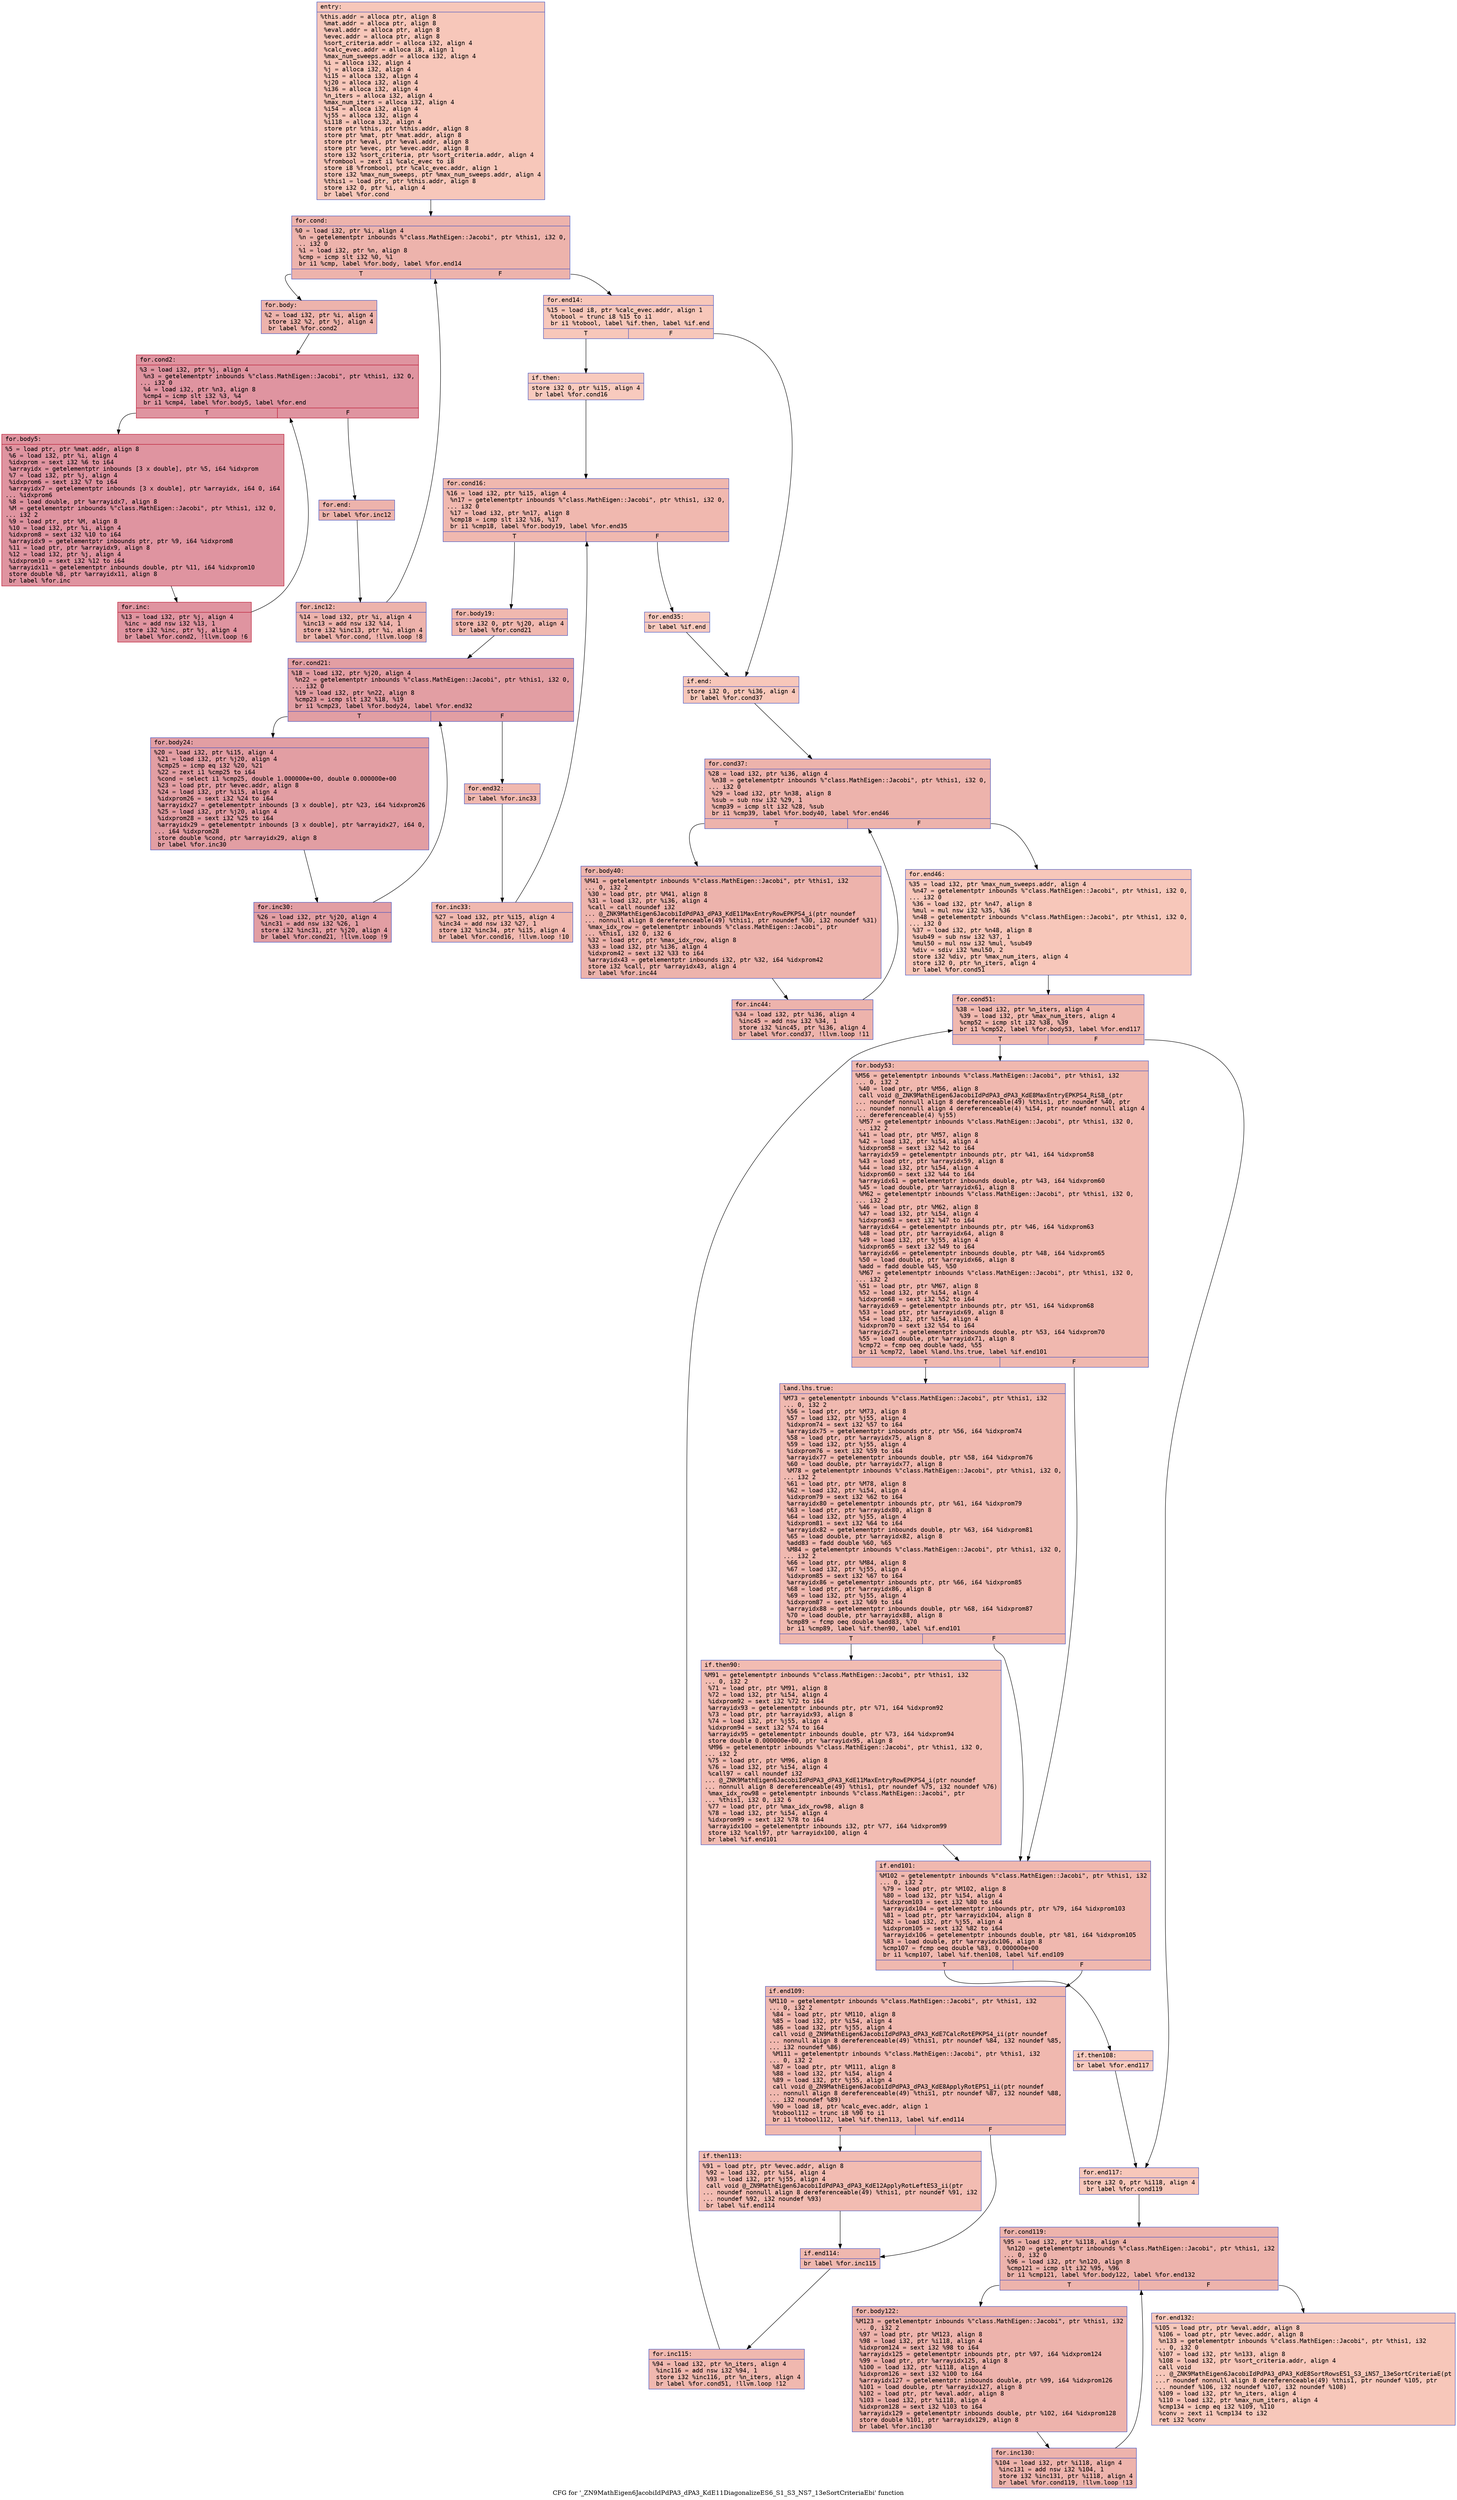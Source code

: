 digraph "CFG for '_ZN9MathEigen6JacobiIdPdPA3_dPA3_KdE11DiagonalizeES6_S1_S3_NS7_13eSortCriteriaEbi' function" {
	label="CFG for '_ZN9MathEigen6JacobiIdPdPA3_dPA3_KdE11DiagonalizeES6_S1_S3_NS7_13eSortCriteriaEbi' function";

	Node0x560092440030 [shape=record,color="#3d50c3ff", style=filled, fillcolor="#ec7f6370" fontname="Courier",label="{entry:\l|  %this.addr = alloca ptr, align 8\l  %mat.addr = alloca ptr, align 8\l  %eval.addr = alloca ptr, align 8\l  %evec.addr = alloca ptr, align 8\l  %sort_criteria.addr = alloca i32, align 4\l  %calc_evec.addr = alloca i8, align 1\l  %max_num_sweeps.addr = alloca i32, align 4\l  %i = alloca i32, align 4\l  %j = alloca i32, align 4\l  %i15 = alloca i32, align 4\l  %j20 = alloca i32, align 4\l  %i36 = alloca i32, align 4\l  %n_iters = alloca i32, align 4\l  %max_num_iters = alloca i32, align 4\l  %i54 = alloca i32, align 4\l  %j55 = alloca i32, align 4\l  %i118 = alloca i32, align 4\l  store ptr %this, ptr %this.addr, align 8\l  store ptr %mat, ptr %mat.addr, align 8\l  store ptr %eval, ptr %eval.addr, align 8\l  store ptr %evec, ptr %evec.addr, align 8\l  store i32 %sort_criteria, ptr %sort_criteria.addr, align 4\l  %frombool = zext i1 %calc_evec to i8\l  store i8 %frombool, ptr %calc_evec.addr, align 1\l  store i32 %max_num_sweeps, ptr %max_num_sweeps.addr, align 4\l  %this1 = load ptr, ptr %this.addr, align 8\l  store i32 0, ptr %i, align 4\l  br label %for.cond\l}"];
	Node0x560092440030 -> Node0x560092441a90[tooltip="entry -> for.cond\nProbability 100.00%" ];
	Node0x560092441a90 [shape=record,color="#3d50c3ff", style=filled, fillcolor="#d6524470" fontname="Courier",label="{for.cond:\l|  %0 = load i32, ptr %i, align 4\l  %n = getelementptr inbounds %\"class.MathEigen::Jacobi\", ptr %this1, i32 0,\l... i32 0\l  %1 = load i32, ptr %n, align 8\l  %cmp = icmp slt i32 %0, %1\l  br i1 %cmp, label %for.body, label %for.end14\l|{<s0>T|<s1>F}}"];
	Node0x560092441a90:s0 -> Node0x560092441de0[tooltip="for.cond -> for.body\nProbability 96.88%" ];
	Node0x560092441a90:s1 -> Node0x560092441e30[tooltip="for.cond -> for.end14\nProbability 3.12%" ];
	Node0x560092441de0 [shape=record,color="#3d50c3ff", style=filled, fillcolor="#d6524470" fontname="Courier",label="{for.body:\l|  %2 = load i32, ptr %i, align 4\l  store i32 %2, ptr %j, align 4\l  br label %for.cond2\l}"];
	Node0x560092441de0 -> Node0x560092442050[tooltip="for.body -> for.cond2\nProbability 100.00%" ];
	Node0x560092442050 [shape=record,color="#b70d28ff", style=filled, fillcolor="#b70d2870" fontname="Courier",label="{for.cond2:\l|  %3 = load i32, ptr %j, align 4\l  %n3 = getelementptr inbounds %\"class.MathEigen::Jacobi\", ptr %this1, i32 0,\l... i32 0\l  %4 = load i32, ptr %n3, align 8\l  %cmp4 = icmp slt i32 %3, %4\l  br i1 %cmp4, label %for.body5, label %for.end\l|{<s0>T|<s1>F}}"];
	Node0x560092442050:s0 -> Node0x5600924423d0[tooltip="for.cond2 -> for.body5\nProbability 96.88%" ];
	Node0x560092442050:s1 -> Node0x560092442450[tooltip="for.cond2 -> for.end\nProbability 3.12%" ];
	Node0x5600924423d0 [shape=record,color="#b70d28ff", style=filled, fillcolor="#b70d2870" fontname="Courier",label="{for.body5:\l|  %5 = load ptr, ptr %mat.addr, align 8\l  %6 = load i32, ptr %i, align 4\l  %idxprom = sext i32 %6 to i64\l  %arrayidx = getelementptr inbounds [3 x double], ptr %5, i64 %idxprom\l  %7 = load i32, ptr %j, align 4\l  %idxprom6 = sext i32 %7 to i64\l  %arrayidx7 = getelementptr inbounds [3 x double], ptr %arrayidx, i64 0, i64\l... %idxprom6\l  %8 = load double, ptr %arrayidx7, align 8\l  %M = getelementptr inbounds %\"class.MathEigen::Jacobi\", ptr %this1, i32 0,\l... i32 2\l  %9 = load ptr, ptr %M, align 8\l  %10 = load i32, ptr %i, align 4\l  %idxprom8 = sext i32 %10 to i64\l  %arrayidx9 = getelementptr inbounds ptr, ptr %9, i64 %idxprom8\l  %11 = load ptr, ptr %arrayidx9, align 8\l  %12 = load i32, ptr %j, align 4\l  %idxprom10 = sext i32 %12 to i64\l  %arrayidx11 = getelementptr inbounds double, ptr %11, i64 %idxprom10\l  store double %8, ptr %arrayidx11, align 8\l  br label %for.inc\l}"];
	Node0x5600924423d0 -> Node0x5600924430f0[tooltip="for.body5 -> for.inc\nProbability 100.00%" ];
	Node0x5600924430f0 [shape=record,color="#b70d28ff", style=filled, fillcolor="#b70d2870" fontname="Courier",label="{for.inc:\l|  %13 = load i32, ptr %j, align 4\l  %inc = add nsw i32 %13, 1\l  store i32 %inc, ptr %j, align 4\l  br label %for.cond2, !llvm.loop !6\l}"];
	Node0x5600924430f0 -> Node0x560092442050[tooltip="for.inc -> for.cond2\nProbability 100.00%" ];
	Node0x560092442450 [shape=record,color="#3d50c3ff", style=filled, fillcolor="#d6524470" fontname="Courier",label="{for.end:\l|  br label %for.inc12\l}"];
	Node0x560092442450 -> Node0x5600924434e0[tooltip="for.end -> for.inc12\nProbability 100.00%" ];
	Node0x5600924434e0 [shape=record,color="#3d50c3ff", style=filled, fillcolor="#d6524470" fontname="Courier",label="{for.inc12:\l|  %14 = load i32, ptr %i, align 4\l  %inc13 = add nsw i32 %14, 1\l  store i32 %inc13, ptr %i, align 4\l  br label %for.cond, !llvm.loop !8\l}"];
	Node0x5600924434e0 -> Node0x560092441a90[tooltip="for.inc12 -> for.cond\nProbability 100.00%" ];
	Node0x560092441e30 [shape=record,color="#3d50c3ff", style=filled, fillcolor="#ec7f6370" fontname="Courier",label="{for.end14:\l|  %15 = load i8, ptr %calc_evec.addr, align 1\l  %tobool = trunc i8 %15 to i1\l  br i1 %tobool, label %if.then, label %if.end\l|{<s0>T|<s1>F}}"];
	Node0x560092441e30:s0 -> Node0x560092444090[tooltip="for.end14 -> if.then\nProbability 50.00%" ];
	Node0x560092441e30:s1 -> Node0x560092444100[tooltip="for.end14 -> if.end\nProbability 50.00%" ];
	Node0x560092444090 [shape=record,color="#3d50c3ff", style=filled, fillcolor="#ef886b70" fontname="Courier",label="{if.then:\l|  store i32 0, ptr %i15, align 4\l  br label %for.cond16\l}"];
	Node0x560092444090 -> Node0x5600924442c0[tooltip="if.then -> for.cond16\nProbability 100.00%" ];
	Node0x5600924442c0 [shape=record,color="#3d50c3ff", style=filled, fillcolor="#dc5d4a70" fontname="Courier",label="{for.cond16:\l|  %16 = load i32, ptr %i15, align 4\l  %n17 = getelementptr inbounds %\"class.MathEigen::Jacobi\", ptr %this1, i32 0,\l... i32 0\l  %17 = load i32, ptr %n17, align 8\l  %cmp18 = icmp slt i32 %16, %17\l  br i1 %cmp18, label %for.body19, label %for.end35\l|{<s0>T|<s1>F}}"];
	Node0x5600924442c0:s0 -> Node0x560092444640[tooltip="for.cond16 -> for.body19\nProbability 96.88%" ];
	Node0x5600924442c0:s1 -> Node0x5600924446c0[tooltip="for.cond16 -> for.end35\nProbability 3.12%" ];
	Node0x560092444640 [shape=record,color="#3d50c3ff", style=filled, fillcolor="#dc5d4a70" fontname="Courier",label="{for.body19:\l|  store i32 0, ptr %j20, align 4\l  br label %for.cond21\l}"];
	Node0x560092444640 -> Node0x560092444890[tooltip="for.body19 -> for.cond21\nProbability 100.00%" ];
	Node0x560092444890 [shape=record,color="#3d50c3ff", style=filled, fillcolor="#be242e70" fontname="Courier",label="{for.cond21:\l|  %18 = load i32, ptr %j20, align 4\l  %n22 = getelementptr inbounds %\"class.MathEigen::Jacobi\", ptr %this1, i32 0,\l... i32 0\l  %19 = load i32, ptr %n22, align 8\l  %cmp23 = icmp slt i32 %18, %19\l  br i1 %cmp23, label %for.body24, label %for.end32\l|{<s0>T|<s1>F}}"];
	Node0x560092444890:s0 -> Node0x560092444c10[tooltip="for.cond21 -> for.body24\nProbability 96.88%" ];
	Node0x560092444890:s1 -> Node0x560092444c90[tooltip="for.cond21 -> for.end32\nProbability 3.12%" ];
	Node0x560092444c10 [shape=record,color="#3d50c3ff", style=filled, fillcolor="#be242e70" fontname="Courier",label="{for.body24:\l|  %20 = load i32, ptr %i15, align 4\l  %21 = load i32, ptr %j20, align 4\l  %cmp25 = icmp eq i32 %20, %21\l  %22 = zext i1 %cmp25 to i64\l  %cond = select i1 %cmp25, double 1.000000e+00, double 0.000000e+00\l  %23 = load ptr, ptr %evec.addr, align 8\l  %24 = load i32, ptr %i15, align 4\l  %idxprom26 = sext i32 %24 to i64\l  %arrayidx27 = getelementptr inbounds [3 x double], ptr %23, i64 %idxprom26\l  %25 = load i32, ptr %j20, align 4\l  %idxprom28 = sext i32 %25 to i64\l  %arrayidx29 = getelementptr inbounds [3 x double], ptr %arrayidx27, i64 0,\l... i64 %idxprom28\l  store double %cond, ptr %arrayidx29, align 8\l  br label %for.inc30\l}"];
	Node0x560092444c10 -> Node0x560092446060[tooltip="for.body24 -> for.inc30\nProbability 100.00%" ];
	Node0x560092446060 [shape=record,color="#3d50c3ff", style=filled, fillcolor="#be242e70" fontname="Courier",label="{for.inc30:\l|  %26 = load i32, ptr %j20, align 4\l  %inc31 = add nsw i32 %26, 1\l  store i32 %inc31, ptr %j20, align 4\l  br label %for.cond21, !llvm.loop !9\l}"];
	Node0x560092446060 -> Node0x560092444890[tooltip="for.inc30 -> for.cond21\nProbability 100.00%" ];
	Node0x560092444c90 [shape=record,color="#3d50c3ff", style=filled, fillcolor="#dc5d4a70" fontname="Courier",label="{for.end32:\l|  br label %for.inc33\l}"];
	Node0x560092444c90 -> Node0x5600924464e0[tooltip="for.end32 -> for.inc33\nProbability 100.00%" ];
	Node0x5600924464e0 [shape=record,color="#3d50c3ff", style=filled, fillcolor="#dc5d4a70" fontname="Courier",label="{for.inc33:\l|  %27 = load i32, ptr %i15, align 4\l  %inc34 = add nsw i32 %27, 1\l  store i32 %inc34, ptr %i15, align 4\l  br label %for.cond16, !llvm.loop !10\l}"];
	Node0x5600924464e0 -> Node0x5600924442c0[tooltip="for.inc33 -> for.cond16\nProbability 100.00%" ];
	Node0x5600924446c0 [shape=record,color="#3d50c3ff", style=filled, fillcolor="#ef886b70" fontname="Courier",label="{for.end35:\l|  br label %if.end\l}"];
	Node0x5600924446c0 -> Node0x560092444100[tooltip="for.end35 -> if.end\nProbability 100.00%" ];
	Node0x560092444100 [shape=record,color="#3d50c3ff", style=filled, fillcolor="#ec7f6370" fontname="Courier",label="{if.end:\l|  store i32 0, ptr %i36, align 4\l  br label %for.cond37\l}"];
	Node0x560092444100 -> Node0x560092446a70[tooltip="if.end -> for.cond37\nProbability 100.00%" ];
	Node0x560092446a70 [shape=record,color="#3d50c3ff", style=filled, fillcolor="#d6524470" fontname="Courier",label="{for.cond37:\l|  %28 = load i32, ptr %i36, align 4\l  %n38 = getelementptr inbounds %\"class.MathEigen::Jacobi\", ptr %this1, i32 0,\l... i32 0\l  %29 = load i32, ptr %n38, align 8\l  %sub = sub nsw i32 %29, 1\l  %cmp39 = icmp slt i32 %28, %sub\l  br i1 %cmp39, label %for.body40, label %for.end46\l|{<s0>T|<s1>F}}"];
	Node0x560092446a70:s0 -> Node0x560092446ea0[tooltip="for.cond37 -> for.body40\nProbability 96.88%" ];
	Node0x560092446a70:s1 -> Node0x560092446f20[tooltip="for.cond37 -> for.end46\nProbability 3.12%" ];
	Node0x560092446ea0 [shape=record,color="#3d50c3ff", style=filled, fillcolor="#d6524470" fontname="Courier",label="{for.body40:\l|  %M41 = getelementptr inbounds %\"class.MathEigen::Jacobi\", ptr %this1, i32\l... 0, i32 2\l  %30 = load ptr, ptr %M41, align 8\l  %31 = load i32, ptr %i36, align 4\l  %call = call noundef i32\l... @_ZNK9MathEigen6JacobiIdPdPA3_dPA3_KdE11MaxEntryRowEPKPS4_i(ptr noundef\l... nonnull align 8 dereferenceable(49) %this1, ptr noundef %30, i32 noundef %31)\l  %max_idx_row = getelementptr inbounds %\"class.MathEigen::Jacobi\", ptr\l... %this1, i32 0, i32 6\l  %32 = load ptr, ptr %max_idx_row, align 8\l  %33 = load i32, ptr %i36, align 4\l  %idxprom42 = sext i32 %33 to i64\l  %arrayidx43 = getelementptr inbounds i32, ptr %32, i64 %idxprom42\l  store i32 %call, ptr %arrayidx43, align 4\l  br label %for.inc44\l}"];
	Node0x560092446ea0 -> Node0x560092447230[tooltip="for.body40 -> for.inc44\nProbability 100.00%" ];
	Node0x560092447230 [shape=record,color="#3d50c3ff", style=filled, fillcolor="#d6524470" fontname="Courier",label="{for.inc44:\l|  %34 = load i32, ptr %i36, align 4\l  %inc45 = add nsw i32 %34, 1\l  store i32 %inc45, ptr %i36, align 4\l  br label %for.cond37, !llvm.loop !11\l}"];
	Node0x560092447230 -> Node0x560092446a70[tooltip="for.inc44 -> for.cond37\nProbability 100.00%" ];
	Node0x560092446f20 [shape=record,color="#3d50c3ff", style=filled, fillcolor="#ec7f6370" fontname="Courier",label="{for.end46:\l|  %35 = load i32, ptr %max_num_sweeps.addr, align 4\l  %n47 = getelementptr inbounds %\"class.MathEigen::Jacobi\", ptr %this1, i32 0,\l... i32 0\l  %36 = load i32, ptr %n47, align 8\l  %mul = mul nsw i32 %35, %36\l  %n48 = getelementptr inbounds %\"class.MathEigen::Jacobi\", ptr %this1, i32 0,\l... i32 0\l  %37 = load i32, ptr %n48, align 8\l  %sub49 = sub nsw i32 %37, 1\l  %mul50 = mul nsw i32 %mul, %sub49\l  %div = sdiv i32 %mul50, 2\l  store i32 %div, ptr %max_num_iters, align 4\l  store i32 0, ptr %n_iters, align 4\l  br label %for.cond51\l}"];
	Node0x560092446f20 -> Node0x5600924483c0[tooltip="for.end46 -> for.cond51\nProbability 100.00%" ];
	Node0x5600924483c0 [shape=record,color="#3d50c3ff", style=filled, fillcolor="#dc5d4a70" fontname="Courier",label="{for.cond51:\l|  %38 = load i32, ptr %n_iters, align 4\l  %39 = load i32, ptr %max_num_iters, align 4\l  %cmp52 = icmp slt i32 %38, %39\l  br i1 %cmp52, label %for.body53, label %for.end117\l|{<s0>T|<s1>F}}"];
	Node0x5600924483c0:s0 -> Node0x56009243f1f0[tooltip="for.cond51 -> for.body53\nProbability 96.88%" ];
	Node0x5600924483c0:s1 -> Node0x56009243f240[tooltip="for.cond51 -> for.end117\nProbability 3.12%" ];
	Node0x56009243f1f0 [shape=record,color="#3d50c3ff", style=filled, fillcolor="#dc5d4a70" fontname="Courier",label="{for.body53:\l|  %M56 = getelementptr inbounds %\"class.MathEigen::Jacobi\", ptr %this1, i32\l... 0, i32 2\l  %40 = load ptr, ptr %M56, align 8\l  call void @_ZNK9MathEigen6JacobiIdPdPA3_dPA3_KdE8MaxEntryEPKPS4_RiSB_(ptr\l... noundef nonnull align 8 dereferenceable(49) %this1, ptr noundef %40, ptr\l... noundef nonnull align 4 dereferenceable(4) %i54, ptr noundef nonnull align 4\l... dereferenceable(4) %j55)\l  %M57 = getelementptr inbounds %\"class.MathEigen::Jacobi\", ptr %this1, i32 0,\l... i32 2\l  %41 = load ptr, ptr %M57, align 8\l  %42 = load i32, ptr %i54, align 4\l  %idxprom58 = sext i32 %42 to i64\l  %arrayidx59 = getelementptr inbounds ptr, ptr %41, i64 %idxprom58\l  %43 = load ptr, ptr %arrayidx59, align 8\l  %44 = load i32, ptr %i54, align 4\l  %idxprom60 = sext i32 %44 to i64\l  %arrayidx61 = getelementptr inbounds double, ptr %43, i64 %idxprom60\l  %45 = load double, ptr %arrayidx61, align 8\l  %M62 = getelementptr inbounds %\"class.MathEigen::Jacobi\", ptr %this1, i32 0,\l... i32 2\l  %46 = load ptr, ptr %M62, align 8\l  %47 = load i32, ptr %i54, align 4\l  %idxprom63 = sext i32 %47 to i64\l  %arrayidx64 = getelementptr inbounds ptr, ptr %46, i64 %idxprom63\l  %48 = load ptr, ptr %arrayidx64, align 8\l  %49 = load i32, ptr %j55, align 4\l  %idxprom65 = sext i32 %49 to i64\l  %arrayidx66 = getelementptr inbounds double, ptr %48, i64 %idxprom65\l  %50 = load double, ptr %arrayidx66, align 8\l  %add = fadd double %45, %50\l  %M67 = getelementptr inbounds %\"class.MathEigen::Jacobi\", ptr %this1, i32 0,\l... i32 2\l  %51 = load ptr, ptr %M67, align 8\l  %52 = load i32, ptr %i54, align 4\l  %idxprom68 = sext i32 %52 to i64\l  %arrayidx69 = getelementptr inbounds ptr, ptr %51, i64 %idxprom68\l  %53 = load ptr, ptr %arrayidx69, align 8\l  %54 = load i32, ptr %i54, align 4\l  %idxprom70 = sext i32 %54 to i64\l  %arrayidx71 = getelementptr inbounds double, ptr %53, i64 %idxprom70\l  %55 = load double, ptr %arrayidx71, align 8\l  %cmp72 = fcmp oeq double %add, %55\l  br i1 %cmp72, label %land.lhs.true, label %if.end101\l|{<s0>T|<s1>F}}"];
	Node0x56009243f1f0:s0 -> Node0x5600924435e0[tooltip="for.body53 -> land.lhs.true\nProbability 62.50%" ];
	Node0x56009243f1f0:s1 -> Node0x56009244bde0[tooltip="for.body53 -> if.end101\nProbability 37.50%" ];
	Node0x5600924435e0 [shape=record,color="#3d50c3ff", style=filled, fillcolor="#de614d70" fontname="Courier",label="{land.lhs.true:\l|  %M73 = getelementptr inbounds %\"class.MathEigen::Jacobi\", ptr %this1, i32\l... 0, i32 2\l  %56 = load ptr, ptr %M73, align 8\l  %57 = load i32, ptr %j55, align 4\l  %idxprom74 = sext i32 %57 to i64\l  %arrayidx75 = getelementptr inbounds ptr, ptr %56, i64 %idxprom74\l  %58 = load ptr, ptr %arrayidx75, align 8\l  %59 = load i32, ptr %j55, align 4\l  %idxprom76 = sext i32 %59 to i64\l  %arrayidx77 = getelementptr inbounds double, ptr %58, i64 %idxprom76\l  %60 = load double, ptr %arrayidx77, align 8\l  %M78 = getelementptr inbounds %\"class.MathEigen::Jacobi\", ptr %this1, i32 0,\l... i32 2\l  %61 = load ptr, ptr %M78, align 8\l  %62 = load i32, ptr %i54, align 4\l  %idxprom79 = sext i32 %62 to i64\l  %arrayidx80 = getelementptr inbounds ptr, ptr %61, i64 %idxprom79\l  %63 = load ptr, ptr %arrayidx80, align 8\l  %64 = load i32, ptr %j55, align 4\l  %idxprom81 = sext i32 %64 to i64\l  %arrayidx82 = getelementptr inbounds double, ptr %63, i64 %idxprom81\l  %65 = load double, ptr %arrayidx82, align 8\l  %add83 = fadd double %60, %65\l  %M84 = getelementptr inbounds %\"class.MathEigen::Jacobi\", ptr %this1, i32 0,\l... i32 2\l  %66 = load ptr, ptr %M84, align 8\l  %67 = load i32, ptr %j55, align 4\l  %idxprom85 = sext i32 %67 to i64\l  %arrayidx86 = getelementptr inbounds ptr, ptr %66, i64 %idxprom85\l  %68 = load ptr, ptr %arrayidx86, align 8\l  %69 = load i32, ptr %j55, align 4\l  %idxprom87 = sext i32 %69 to i64\l  %arrayidx88 = getelementptr inbounds double, ptr %68, i64 %idxprom87\l  %70 = load double, ptr %arrayidx88, align 8\l  %cmp89 = fcmp oeq double %add83, %70\l  br i1 %cmp89, label %if.then90, label %if.end101\l|{<s0>T|<s1>F}}"];
	Node0x5600924435e0:s0 -> Node0x56009244d390[tooltip="land.lhs.true -> if.then90\nProbability 62.50%" ];
	Node0x5600924435e0:s1 -> Node0x56009244bde0[tooltip="land.lhs.true -> if.end101\nProbability 37.50%" ];
	Node0x56009244d390 [shape=record,color="#3d50c3ff", style=filled, fillcolor="#e1675170" fontname="Courier",label="{if.then90:\l|  %M91 = getelementptr inbounds %\"class.MathEigen::Jacobi\", ptr %this1, i32\l... 0, i32 2\l  %71 = load ptr, ptr %M91, align 8\l  %72 = load i32, ptr %i54, align 4\l  %idxprom92 = sext i32 %72 to i64\l  %arrayidx93 = getelementptr inbounds ptr, ptr %71, i64 %idxprom92\l  %73 = load ptr, ptr %arrayidx93, align 8\l  %74 = load i32, ptr %j55, align 4\l  %idxprom94 = sext i32 %74 to i64\l  %arrayidx95 = getelementptr inbounds double, ptr %73, i64 %idxprom94\l  store double 0.000000e+00, ptr %arrayidx95, align 8\l  %M96 = getelementptr inbounds %\"class.MathEigen::Jacobi\", ptr %this1, i32 0,\l... i32 2\l  %75 = load ptr, ptr %M96, align 8\l  %76 = load i32, ptr %i54, align 4\l  %call97 = call noundef i32\l... @_ZNK9MathEigen6JacobiIdPdPA3_dPA3_KdE11MaxEntryRowEPKPS4_i(ptr noundef\l... nonnull align 8 dereferenceable(49) %this1, ptr noundef %75, i32 noundef %76)\l  %max_idx_row98 = getelementptr inbounds %\"class.MathEigen::Jacobi\", ptr\l... %this1, i32 0, i32 6\l  %77 = load ptr, ptr %max_idx_row98, align 8\l  %78 = load i32, ptr %i54, align 4\l  %idxprom99 = sext i32 %78 to i64\l  %arrayidx100 = getelementptr inbounds i32, ptr %77, i64 %idxprom99\l  store i32 %call97, ptr %arrayidx100, align 4\l  br label %if.end101\l}"];
	Node0x56009244d390 -> Node0x56009244bde0[tooltip="if.then90 -> if.end101\nProbability 100.00%" ];
	Node0x56009244bde0 [shape=record,color="#3d50c3ff", style=filled, fillcolor="#dc5d4a70" fontname="Courier",label="{if.end101:\l|  %M102 = getelementptr inbounds %\"class.MathEigen::Jacobi\", ptr %this1, i32\l... 0, i32 2\l  %79 = load ptr, ptr %M102, align 8\l  %80 = load i32, ptr %i54, align 4\l  %idxprom103 = sext i32 %80 to i64\l  %arrayidx104 = getelementptr inbounds ptr, ptr %79, i64 %idxprom103\l  %81 = load ptr, ptr %arrayidx104, align 8\l  %82 = load i32, ptr %j55, align 4\l  %idxprom105 = sext i32 %82 to i64\l  %arrayidx106 = getelementptr inbounds double, ptr %81, i64 %idxprom105\l  %83 = load double, ptr %arrayidx106, align 8\l  %cmp107 = fcmp oeq double %83, 0.000000e+00\l  br i1 %cmp107, label %if.then108, label %if.end109\l|{<s0>T|<s1>F}}"];
	Node0x56009244bde0:s0 -> Node0x56009244dd00[tooltip="if.end101 -> if.then108\nProbability 3.12%" ];
	Node0x56009244bde0:s1 -> Node0x56009244e950[tooltip="if.end101 -> if.end109\nProbability 96.88%" ];
	Node0x56009244dd00 [shape=record,color="#3d50c3ff", style=filled, fillcolor="#ef886b70" fontname="Courier",label="{if.then108:\l|  br label %for.end117\l}"];
	Node0x56009244dd00 -> Node0x56009243f240[tooltip="if.then108 -> for.end117\nProbability 100.00%" ];
	Node0x56009244e950 [shape=record,color="#3d50c3ff", style=filled, fillcolor="#dc5d4a70" fontname="Courier",label="{if.end109:\l|  %M110 = getelementptr inbounds %\"class.MathEigen::Jacobi\", ptr %this1, i32\l... 0, i32 2\l  %84 = load ptr, ptr %M110, align 8\l  %85 = load i32, ptr %i54, align 4\l  %86 = load i32, ptr %j55, align 4\l  call void @_ZN9MathEigen6JacobiIdPdPA3_dPA3_KdE7CalcRotEPKPS4_ii(ptr noundef\l... nonnull align 8 dereferenceable(49) %this1, ptr noundef %84, i32 noundef %85,\l... i32 noundef %86)\l  %M111 = getelementptr inbounds %\"class.MathEigen::Jacobi\", ptr %this1, i32\l... 0, i32 2\l  %87 = load ptr, ptr %M111, align 8\l  %88 = load i32, ptr %i54, align 4\l  %89 = load i32, ptr %j55, align 4\l  call void @_ZN9MathEigen6JacobiIdPdPA3_dPA3_KdE8ApplyRotEPS1_ii(ptr noundef\l... nonnull align 8 dereferenceable(49) %this1, ptr noundef %87, i32 noundef %88,\l... i32 noundef %89)\l  %90 = load i8, ptr %calc_evec.addr, align 1\l  %tobool112 = trunc i8 %90 to i1\l  br i1 %tobool112, label %if.then113, label %if.end114\l|{<s0>T|<s1>F}}"];
	Node0x56009244e950:s0 -> Node0x56009244f570[tooltip="if.end109 -> if.then113\nProbability 50.00%" ];
	Node0x56009244e950:s1 -> Node0x56009244f650[tooltip="if.end109 -> if.end114\nProbability 50.00%" ];
	Node0x56009244f570 [shape=record,color="#3d50c3ff", style=filled, fillcolor="#e1675170" fontname="Courier",label="{if.then113:\l|  %91 = load ptr, ptr %evec.addr, align 8\l  %92 = load i32, ptr %i54, align 4\l  %93 = load i32, ptr %j55, align 4\l  call void @_ZN9MathEigen6JacobiIdPdPA3_dPA3_KdE12ApplyRotLeftES3_ii(ptr\l... noundef nonnull align 8 dereferenceable(49) %this1, ptr noundef %91, i32\l... noundef %92, i32 noundef %93)\l  br label %if.end114\l}"];
	Node0x56009244f570 -> Node0x56009244f650[tooltip="if.then113 -> if.end114\nProbability 100.00%" ];
	Node0x56009244f650 [shape=record,color="#3d50c3ff", style=filled, fillcolor="#dc5d4a70" fontname="Courier",label="{if.end114:\l|  br label %for.inc115\l}"];
	Node0x56009244f650 -> Node0x56009244f960[tooltip="if.end114 -> for.inc115\nProbability 100.00%" ];
	Node0x56009244f960 [shape=record,color="#3d50c3ff", style=filled, fillcolor="#dc5d4a70" fontname="Courier",label="{for.inc115:\l|  %94 = load i32, ptr %n_iters, align 4\l  %inc116 = add nsw i32 %94, 1\l  store i32 %inc116, ptr %n_iters, align 4\l  br label %for.cond51, !llvm.loop !12\l}"];
	Node0x56009244f960 -> Node0x5600924483c0[tooltip="for.inc115 -> for.cond51\nProbability 100.00%" ];
	Node0x56009243f240 [shape=record,color="#3d50c3ff", style=filled, fillcolor="#ec7f6370" fontname="Courier",label="{for.end117:\l|  store i32 0, ptr %i118, align 4\l  br label %for.cond119\l}"];
	Node0x56009243f240 -> Node0x5600924500b0[tooltip="for.end117 -> for.cond119\nProbability 100.00%" ];
	Node0x5600924500b0 [shape=record,color="#3d50c3ff", style=filled, fillcolor="#d6524470" fontname="Courier",label="{for.cond119:\l|  %95 = load i32, ptr %i118, align 4\l  %n120 = getelementptr inbounds %\"class.MathEigen::Jacobi\", ptr %this1, i32\l... 0, i32 0\l  %96 = load i32, ptr %n120, align 8\l  %cmp121 = icmp slt i32 %95, %96\l  br i1 %cmp121, label %for.body122, label %for.end132\l|{<s0>T|<s1>F}}"];
	Node0x5600924500b0:s0 -> Node0x56009244b230[tooltip="for.cond119 -> for.body122\nProbability 96.88%" ];
	Node0x5600924500b0:s1 -> Node0x56009244b2b0[tooltip="for.cond119 -> for.end132\nProbability 3.12%" ];
	Node0x56009244b230 [shape=record,color="#3d50c3ff", style=filled, fillcolor="#d6524470" fontname="Courier",label="{for.body122:\l|  %M123 = getelementptr inbounds %\"class.MathEigen::Jacobi\", ptr %this1, i32\l... 0, i32 2\l  %97 = load ptr, ptr %M123, align 8\l  %98 = load i32, ptr %i118, align 4\l  %idxprom124 = sext i32 %98 to i64\l  %arrayidx125 = getelementptr inbounds ptr, ptr %97, i64 %idxprom124\l  %99 = load ptr, ptr %arrayidx125, align 8\l  %100 = load i32, ptr %i118, align 4\l  %idxprom126 = sext i32 %100 to i64\l  %arrayidx127 = getelementptr inbounds double, ptr %99, i64 %idxprom126\l  %101 = load double, ptr %arrayidx127, align 8\l  %102 = load ptr, ptr %eval.addr, align 8\l  %103 = load i32, ptr %i118, align 4\l  %idxprom128 = sext i32 %103 to i64\l  %arrayidx129 = getelementptr inbounds double, ptr %102, i64 %idxprom128\l  store double %101, ptr %arrayidx129, align 8\l  br label %for.inc130\l}"];
	Node0x56009244b230 -> Node0x560092451730[tooltip="for.body122 -> for.inc130\nProbability 100.00%" ];
	Node0x560092451730 [shape=record,color="#3d50c3ff", style=filled, fillcolor="#d6524470" fontname="Courier",label="{for.inc130:\l|  %104 = load i32, ptr %i118, align 4\l  %inc131 = add nsw i32 %104, 1\l  store i32 %inc131, ptr %i118, align 4\l  br label %for.cond119, !llvm.loop !13\l}"];
	Node0x560092451730 -> Node0x5600924500b0[tooltip="for.inc130 -> for.cond119\nProbability 100.00%" ];
	Node0x56009244b2b0 [shape=record,color="#3d50c3ff", style=filled, fillcolor="#ec7f6370" fontname="Courier",label="{for.end132:\l|  %105 = load ptr, ptr %eval.addr, align 8\l  %106 = load ptr, ptr %evec.addr, align 8\l  %n133 = getelementptr inbounds %\"class.MathEigen::Jacobi\", ptr %this1, i32\l... 0, i32 0\l  %107 = load i32, ptr %n133, align 8\l  %108 = load i32, ptr %sort_criteria.addr, align 4\l  call void\l... @_ZNK9MathEigen6JacobiIdPdPA3_dPA3_KdE8SortRowsES1_S3_iNS7_13eSortCriteriaE(pt\l...r noundef nonnull align 8 dereferenceable(49) %this1, ptr noundef %105, ptr\l... noundef %106, i32 noundef %107, i32 noundef %108)\l  %109 = load i32, ptr %n_iters, align 4\l  %110 = load i32, ptr %max_num_iters, align 4\l  %cmp134 = icmp eq i32 %109, %110\l  %conv = zext i1 %cmp134 to i32\l  ret i32 %conv\l}"];
}
